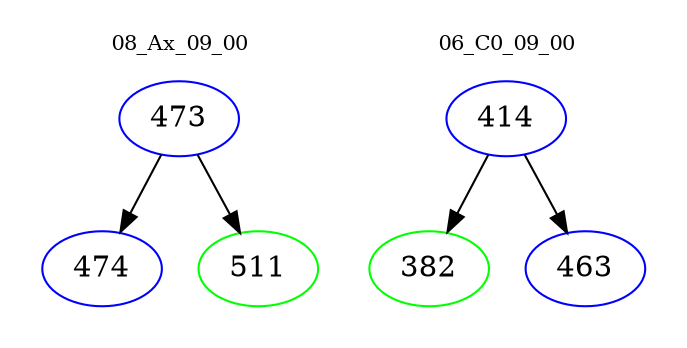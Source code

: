 digraph{
subgraph cluster_0 {
color = white
label = "08_Ax_09_00";
fontsize=10;
T0_473 [label="473", color="blue"]
T0_473 -> T0_474 [color="black"]
T0_474 [label="474", color="blue"]
T0_473 -> T0_511 [color="black"]
T0_511 [label="511", color="green"]
}
subgraph cluster_1 {
color = white
label = "06_C0_09_00";
fontsize=10;
T1_414 [label="414", color="blue"]
T1_414 -> T1_382 [color="black"]
T1_382 [label="382", color="green"]
T1_414 -> T1_463 [color="black"]
T1_463 [label="463", color="blue"]
}
}
